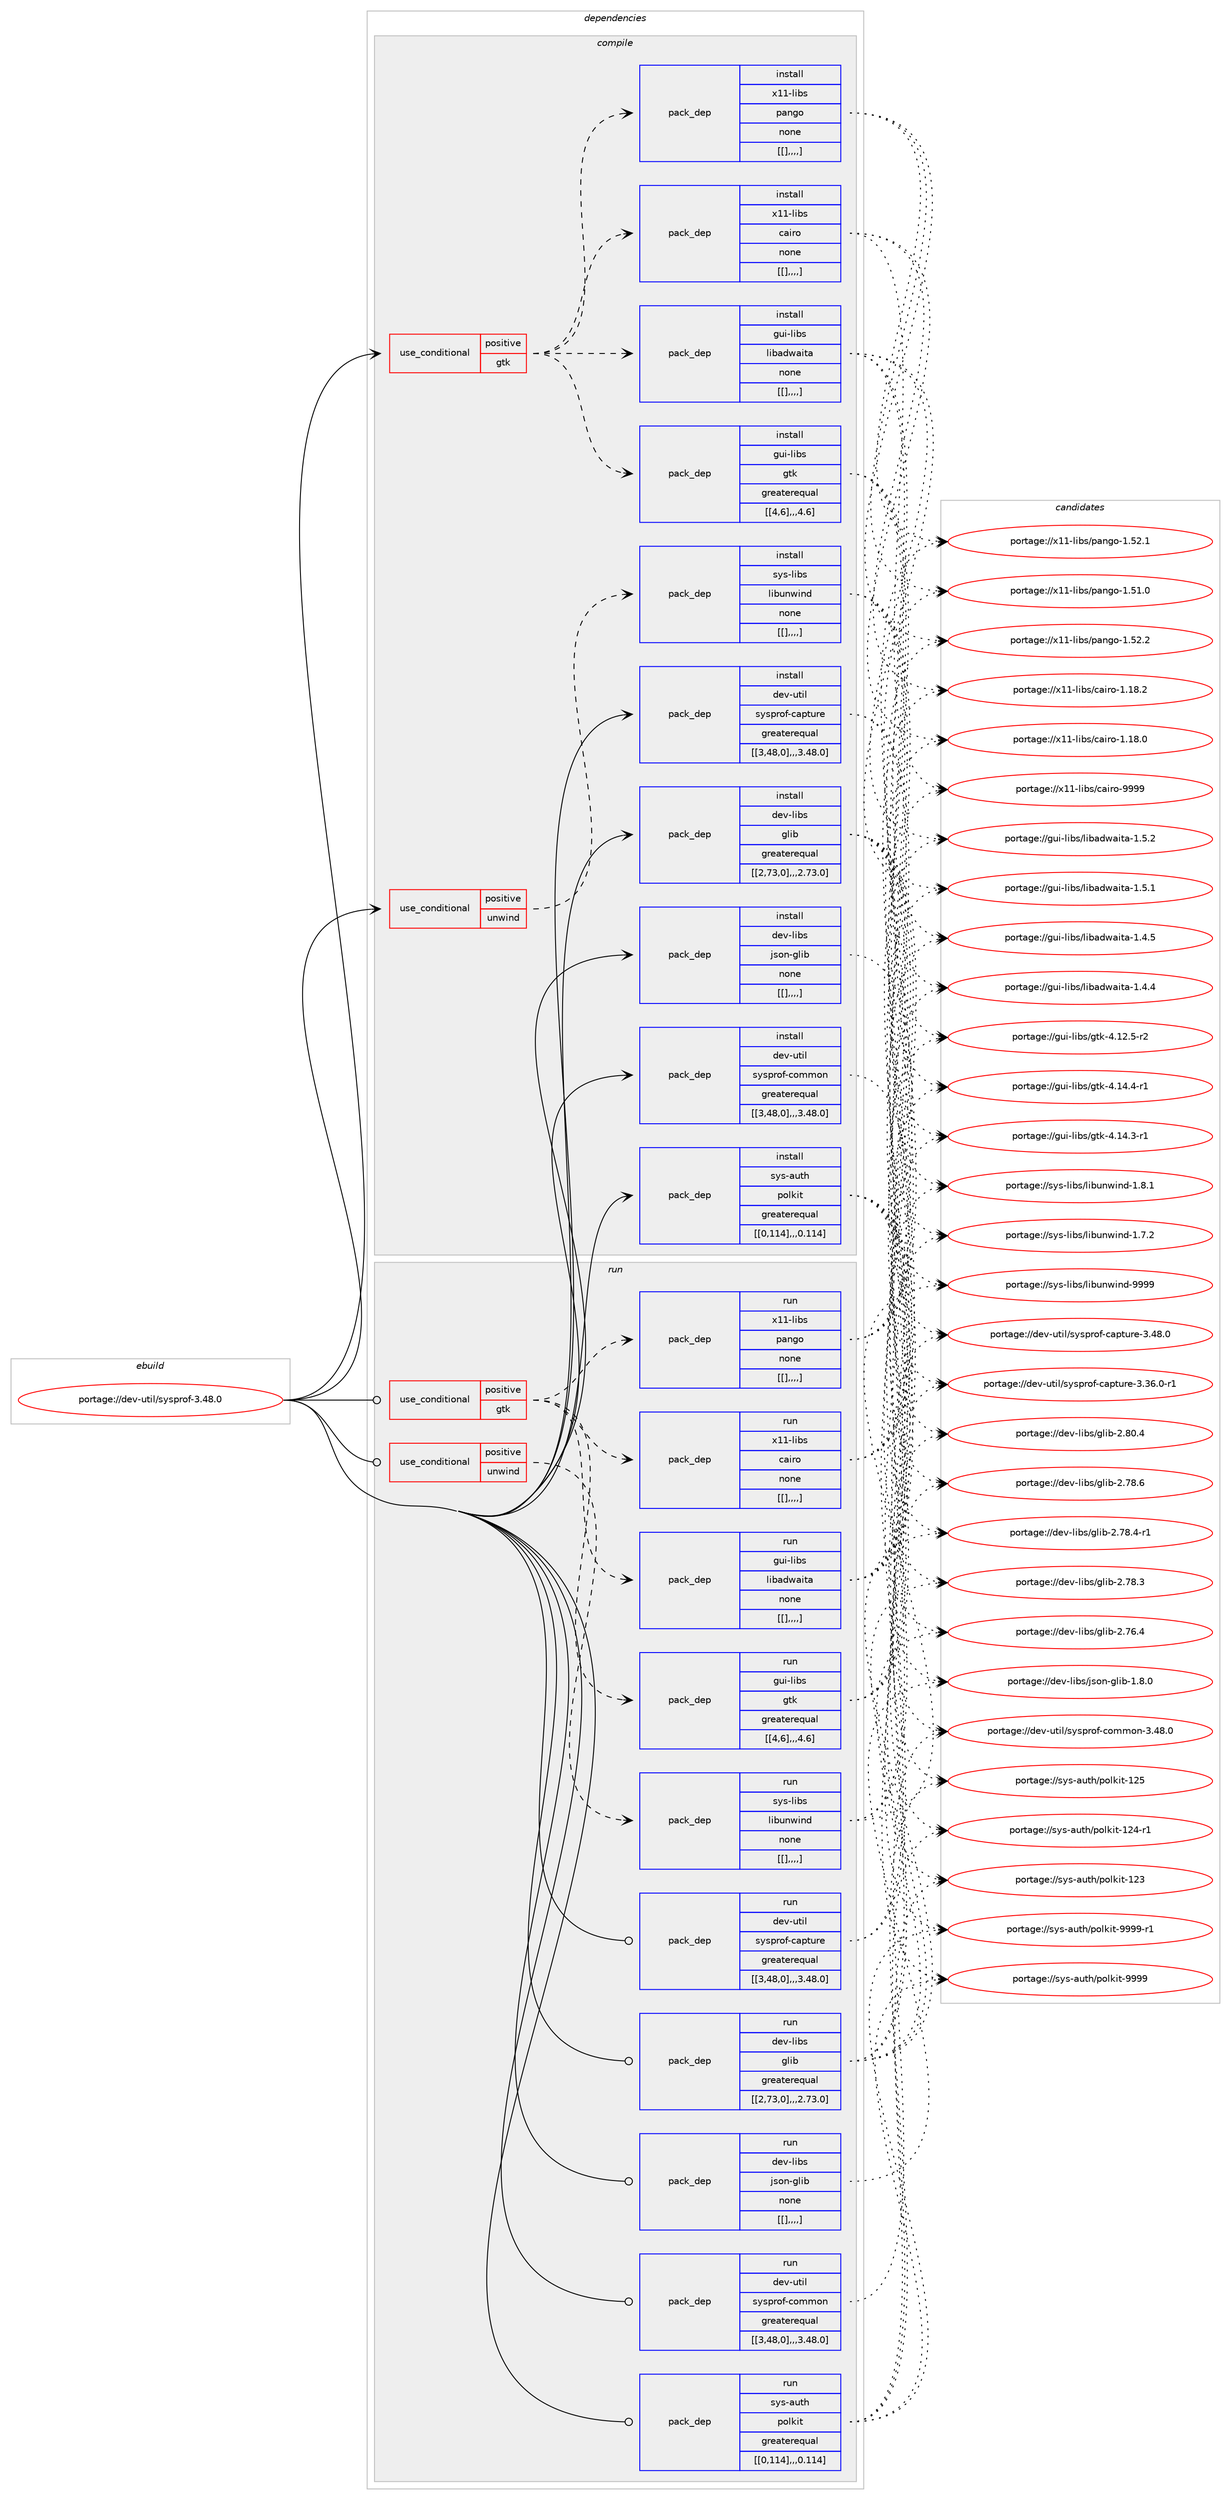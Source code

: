 digraph prolog {

# *************
# Graph options
# *************

newrank=true;
concentrate=true;
compound=true;
graph [rankdir=LR,fontname=Helvetica,fontsize=10,ranksep=1.5];#, ranksep=2.5, nodesep=0.2];
edge  [arrowhead=vee];
node  [fontname=Helvetica,fontsize=10];

# **********
# The ebuild
# **********

subgraph cluster_leftcol {
color=gray;
label=<<i>ebuild</i>>;
id [label="portage://dev-util/sysprof-3.48.0", color=red, width=4, href="../dev-util/sysprof-3.48.0.svg"];
}

# ****************
# The dependencies
# ****************

subgraph cluster_midcol {
color=gray;
label=<<i>dependencies</i>>;
subgraph cluster_compile {
fillcolor="#eeeeee";
style=filled;
label=<<i>compile</i>>;
subgraph cond63517 {
dependency223409 [label=<<TABLE BORDER="0" CELLBORDER="1" CELLSPACING="0" CELLPADDING="4"><TR><TD ROWSPAN="3" CELLPADDING="10">use_conditional</TD></TR><TR><TD>positive</TD></TR><TR><TD>gtk</TD></TR></TABLE>>, shape=none, color=red];
subgraph pack158453 {
dependency223410 [label=<<TABLE BORDER="0" CELLBORDER="1" CELLSPACING="0" CELLPADDING="4" WIDTH="220"><TR><TD ROWSPAN="6" CELLPADDING="30">pack_dep</TD></TR><TR><TD WIDTH="110">install</TD></TR><TR><TD>gui-libs</TD></TR><TR><TD>gtk</TD></TR><TR><TD>greaterequal</TD></TR><TR><TD>[[4,6],,,4.6]</TD></TR></TABLE>>, shape=none, color=blue];
}
dependency223409:e -> dependency223410:w [weight=20,style="dashed",arrowhead="vee"];
subgraph pack158454 {
dependency223411 [label=<<TABLE BORDER="0" CELLBORDER="1" CELLSPACING="0" CELLPADDING="4" WIDTH="220"><TR><TD ROWSPAN="6" CELLPADDING="30">pack_dep</TD></TR><TR><TD WIDTH="110">install</TD></TR><TR><TD>gui-libs</TD></TR><TR><TD>libadwaita</TD></TR><TR><TD>none</TD></TR><TR><TD>[[],,,,]</TD></TR></TABLE>>, shape=none, color=blue];
}
dependency223409:e -> dependency223411:w [weight=20,style="dashed",arrowhead="vee"];
subgraph pack158455 {
dependency223412 [label=<<TABLE BORDER="0" CELLBORDER="1" CELLSPACING="0" CELLPADDING="4" WIDTH="220"><TR><TD ROWSPAN="6" CELLPADDING="30">pack_dep</TD></TR><TR><TD WIDTH="110">install</TD></TR><TR><TD>x11-libs</TD></TR><TR><TD>cairo</TD></TR><TR><TD>none</TD></TR><TR><TD>[[],,,,]</TD></TR></TABLE>>, shape=none, color=blue];
}
dependency223409:e -> dependency223412:w [weight=20,style="dashed",arrowhead="vee"];
subgraph pack158456 {
dependency223413 [label=<<TABLE BORDER="0" CELLBORDER="1" CELLSPACING="0" CELLPADDING="4" WIDTH="220"><TR><TD ROWSPAN="6" CELLPADDING="30">pack_dep</TD></TR><TR><TD WIDTH="110">install</TD></TR><TR><TD>x11-libs</TD></TR><TR><TD>pango</TD></TR><TR><TD>none</TD></TR><TR><TD>[[],,,,]</TD></TR></TABLE>>, shape=none, color=blue];
}
dependency223409:e -> dependency223413:w [weight=20,style="dashed",arrowhead="vee"];
}
id:e -> dependency223409:w [weight=20,style="solid",arrowhead="vee"];
subgraph cond63518 {
dependency223414 [label=<<TABLE BORDER="0" CELLBORDER="1" CELLSPACING="0" CELLPADDING="4"><TR><TD ROWSPAN="3" CELLPADDING="10">use_conditional</TD></TR><TR><TD>positive</TD></TR><TR><TD>unwind</TD></TR></TABLE>>, shape=none, color=red];
subgraph pack158457 {
dependency223415 [label=<<TABLE BORDER="0" CELLBORDER="1" CELLSPACING="0" CELLPADDING="4" WIDTH="220"><TR><TD ROWSPAN="6" CELLPADDING="30">pack_dep</TD></TR><TR><TD WIDTH="110">install</TD></TR><TR><TD>sys-libs</TD></TR><TR><TD>libunwind</TD></TR><TR><TD>none</TD></TR><TR><TD>[[],,,,]</TD></TR></TABLE>>, shape=none, color=blue];
}
dependency223414:e -> dependency223415:w [weight=20,style="dashed",arrowhead="vee"];
}
id:e -> dependency223414:w [weight=20,style="solid",arrowhead="vee"];
subgraph pack158458 {
dependency223416 [label=<<TABLE BORDER="0" CELLBORDER="1" CELLSPACING="0" CELLPADDING="4" WIDTH="220"><TR><TD ROWSPAN="6" CELLPADDING="30">pack_dep</TD></TR><TR><TD WIDTH="110">install</TD></TR><TR><TD>dev-libs</TD></TR><TR><TD>glib</TD></TR><TR><TD>greaterequal</TD></TR><TR><TD>[[2,73,0],,,2.73.0]</TD></TR></TABLE>>, shape=none, color=blue];
}
id:e -> dependency223416:w [weight=20,style="solid",arrowhead="vee"];
subgraph pack158459 {
dependency223417 [label=<<TABLE BORDER="0" CELLBORDER="1" CELLSPACING="0" CELLPADDING="4" WIDTH="220"><TR><TD ROWSPAN="6" CELLPADDING="30">pack_dep</TD></TR><TR><TD WIDTH="110">install</TD></TR><TR><TD>dev-libs</TD></TR><TR><TD>json-glib</TD></TR><TR><TD>none</TD></TR><TR><TD>[[],,,,]</TD></TR></TABLE>>, shape=none, color=blue];
}
id:e -> dependency223417:w [weight=20,style="solid",arrowhead="vee"];
subgraph pack158460 {
dependency223418 [label=<<TABLE BORDER="0" CELLBORDER="1" CELLSPACING="0" CELLPADDING="4" WIDTH="220"><TR><TD ROWSPAN="6" CELLPADDING="30">pack_dep</TD></TR><TR><TD WIDTH="110">install</TD></TR><TR><TD>dev-util</TD></TR><TR><TD>sysprof-capture</TD></TR><TR><TD>greaterequal</TD></TR><TR><TD>[[3,48,0],,,3.48.0]</TD></TR></TABLE>>, shape=none, color=blue];
}
id:e -> dependency223418:w [weight=20,style="solid",arrowhead="vee"];
subgraph pack158461 {
dependency223419 [label=<<TABLE BORDER="0" CELLBORDER="1" CELLSPACING="0" CELLPADDING="4" WIDTH="220"><TR><TD ROWSPAN="6" CELLPADDING="30">pack_dep</TD></TR><TR><TD WIDTH="110">install</TD></TR><TR><TD>dev-util</TD></TR><TR><TD>sysprof-common</TD></TR><TR><TD>greaterequal</TD></TR><TR><TD>[[3,48,0],,,3.48.0]</TD></TR></TABLE>>, shape=none, color=blue];
}
id:e -> dependency223419:w [weight=20,style="solid",arrowhead="vee"];
subgraph pack158462 {
dependency223420 [label=<<TABLE BORDER="0" CELLBORDER="1" CELLSPACING="0" CELLPADDING="4" WIDTH="220"><TR><TD ROWSPAN="6" CELLPADDING="30">pack_dep</TD></TR><TR><TD WIDTH="110">install</TD></TR><TR><TD>sys-auth</TD></TR><TR><TD>polkit</TD></TR><TR><TD>greaterequal</TD></TR><TR><TD>[[0,114],,,0.114]</TD></TR></TABLE>>, shape=none, color=blue];
}
id:e -> dependency223420:w [weight=20,style="solid",arrowhead="vee"];
}
subgraph cluster_compileandrun {
fillcolor="#eeeeee";
style=filled;
label=<<i>compile and run</i>>;
}
subgraph cluster_run {
fillcolor="#eeeeee";
style=filled;
label=<<i>run</i>>;
subgraph cond63519 {
dependency223421 [label=<<TABLE BORDER="0" CELLBORDER="1" CELLSPACING="0" CELLPADDING="4"><TR><TD ROWSPAN="3" CELLPADDING="10">use_conditional</TD></TR><TR><TD>positive</TD></TR><TR><TD>gtk</TD></TR></TABLE>>, shape=none, color=red];
subgraph pack158463 {
dependency223422 [label=<<TABLE BORDER="0" CELLBORDER="1" CELLSPACING="0" CELLPADDING="4" WIDTH="220"><TR><TD ROWSPAN="6" CELLPADDING="30">pack_dep</TD></TR><TR><TD WIDTH="110">run</TD></TR><TR><TD>gui-libs</TD></TR><TR><TD>gtk</TD></TR><TR><TD>greaterequal</TD></TR><TR><TD>[[4,6],,,4.6]</TD></TR></TABLE>>, shape=none, color=blue];
}
dependency223421:e -> dependency223422:w [weight=20,style="dashed",arrowhead="vee"];
subgraph pack158464 {
dependency223423 [label=<<TABLE BORDER="0" CELLBORDER="1" CELLSPACING="0" CELLPADDING="4" WIDTH="220"><TR><TD ROWSPAN="6" CELLPADDING="30">pack_dep</TD></TR><TR><TD WIDTH="110">run</TD></TR><TR><TD>gui-libs</TD></TR><TR><TD>libadwaita</TD></TR><TR><TD>none</TD></TR><TR><TD>[[],,,,]</TD></TR></TABLE>>, shape=none, color=blue];
}
dependency223421:e -> dependency223423:w [weight=20,style="dashed",arrowhead="vee"];
subgraph pack158465 {
dependency223424 [label=<<TABLE BORDER="0" CELLBORDER="1" CELLSPACING="0" CELLPADDING="4" WIDTH="220"><TR><TD ROWSPAN="6" CELLPADDING="30">pack_dep</TD></TR><TR><TD WIDTH="110">run</TD></TR><TR><TD>x11-libs</TD></TR><TR><TD>cairo</TD></TR><TR><TD>none</TD></TR><TR><TD>[[],,,,]</TD></TR></TABLE>>, shape=none, color=blue];
}
dependency223421:e -> dependency223424:w [weight=20,style="dashed",arrowhead="vee"];
subgraph pack158466 {
dependency223425 [label=<<TABLE BORDER="0" CELLBORDER="1" CELLSPACING="0" CELLPADDING="4" WIDTH="220"><TR><TD ROWSPAN="6" CELLPADDING="30">pack_dep</TD></TR><TR><TD WIDTH="110">run</TD></TR><TR><TD>x11-libs</TD></TR><TR><TD>pango</TD></TR><TR><TD>none</TD></TR><TR><TD>[[],,,,]</TD></TR></TABLE>>, shape=none, color=blue];
}
dependency223421:e -> dependency223425:w [weight=20,style="dashed",arrowhead="vee"];
}
id:e -> dependency223421:w [weight=20,style="solid",arrowhead="odot"];
subgraph cond63520 {
dependency223426 [label=<<TABLE BORDER="0" CELLBORDER="1" CELLSPACING="0" CELLPADDING="4"><TR><TD ROWSPAN="3" CELLPADDING="10">use_conditional</TD></TR><TR><TD>positive</TD></TR><TR><TD>unwind</TD></TR></TABLE>>, shape=none, color=red];
subgraph pack158467 {
dependency223427 [label=<<TABLE BORDER="0" CELLBORDER="1" CELLSPACING="0" CELLPADDING="4" WIDTH="220"><TR><TD ROWSPAN="6" CELLPADDING="30">pack_dep</TD></TR><TR><TD WIDTH="110">run</TD></TR><TR><TD>sys-libs</TD></TR><TR><TD>libunwind</TD></TR><TR><TD>none</TD></TR><TR><TD>[[],,,,]</TD></TR></TABLE>>, shape=none, color=blue];
}
dependency223426:e -> dependency223427:w [weight=20,style="dashed",arrowhead="vee"];
}
id:e -> dependency223426:w [weight=20,style="solid",arrowhead="odot"];
subgraph pack158468 {
dependency223428 [label=<<TABLE BORDER="0" CELLBORDER="1" CELLSPACING="0" CELLPADDING="4" WIDTH="220"><TR><TD ROWSPAN="6" CELLPADDING="30">pack_dep</TD></TR><TR><TD WIDTH="110">run</TD></TR><TR><TD>dev-libs</TD></TR><TR><TD>glib</TD></TR><TR><TD>greaterequal</TD></TR><TR><TD>[[2,73,0],,,2.73.0]</TD></TR></TABLE>>, shape=none, color=blue];
}
id:e -> dependency223428:w [weight=20,style="solid",arrowhead="odot"];
subgraph pack158469 {
dependency223429 [label=<<TABLE BORDER="0" CELLBORDER="1" CELLSPACING="0" CELLPADDING="4" WIDTH="220"><TR><TD ROWSPAN="6" CELLPADDING="30">pack_dep</TD></TR><TR><TD WIDTH="110">run</TD></TR><TR><TD>dev-libs</TD></TR><TR><TD>json-glib</TD></TR><TR><TD>none</TD></TR><TR><TD>[[],,,,]</TD></TR></TABLE>>, shape=none, color=blue];
}
id:e -> dependency223429:w [weight=20,style="solid",arrowhead="odot"];
subgraph pack158470 {
dependency223430 [label=<<TABLE BORDER="0" CELLBORDER="1" CELLSPACING="0" CELLPADDING="4" WIDTH="220"><TR><TD ROWSPAN="6" CELLPADDING="30">pack_dep</TD></TR><TR><TD WIDTH="110">run</TD></TR><TR><TD>dev-util</TD></TR><TR><TD>sysprof-capture</TD></TR><TR><TD>greaterequal</TD></TR><TR><TD>[[3,48,0],,,3.48.0]</TD></TR></TABLE>>, shape=none, color=blue];
}
id:e -> dependency223430:w [weight=20,style="solid",arrowhead="odot"];
subgraph pack158471 {
dependency223431 [label=<<TABLE BORDER="0" CELLBORDER="1" CELLSPACING="0" CELLPADDING="4" WIDTH="220"><TR><TD ROWSPAN="6" CELLPADDING="30">pack_dep</TD></TR><TR><TD WIDTH="110">run</TD></TR><TR><TD>dev-util</TD></TR><TR><TD>sysprof-common</TD></TR><TR><TD>greaterequal</TD></TR><TR><TD>[[3,48,0],,,3.48.0]</TD></TR></TABLE>>, shape=none, color=blue];
}
id:e -> dependency223431:w [weight=20,style="solid",arrowhead="odot"];
subgraph pack158472 {
dependency223432 [label=<<TABLE BORDER="0" CELLBORDER="1" CELLSPACING="0" CELLPADDING="4" WIDTH="220"><TR><TD ROWSPAN="6" CELLPADDING="30">pack_dep</TD></TR><TR><TD WIDTH="110">run</TD></TR><TR><TD>sys-auth</TD></TR><TR><TD>polkit</TD></TR><TR><TD>greaterequal</TD></TR><TR><TD>[[0,114],,,0.114]</TD></TR></TABLE>>, shape=none, color=blue];
}
id:e -> dependency223432:w [weight=20,style="solid",arrowhead="odot"];
}
}

# **************
# The candidates
# **************

subgraph cluster_choices {
rank=same;
color=gray;
label=<<i>candidates</i>>;

subgraph choice158453 {
color=black;
nodesep=1;
choice103117105451081059811547103116107455246495246524511449 [label="portage://gui-libs/gtk-4.14.4-r1", color=red, width=4,href="../gui-libs/gtk-4.14.4-r1.svg"];
choice103117105451081059811547103116107455246495246514511449 [label="portage://gui-libs/gtk-4.14.3-r1", color=red, width=4,href="../gui-libs/gtk-4.14.3-r1.svg"];
choice103117105451081059811547103116107455246495046534511450 [label="portage://gui-libs/gtk-4.12.5-r2", color=red, width=4,href="../gui-libs/gtk-4.12.5-r2.svg"];
dependency223410:e -> choice103117105451081059811547103116107455246495246524511449:w [style=dotted,weight="100"];
dependency223410:e -> choice103117105451081059811547103116107455246495246514511449:w [style=dotted,weight="100"];
dependency223410:e -> choice103117105451081059811547103116107455246495046534511450:w [style=dotted,weight="100"];
}
subgraph choice158454 {
color=black;
nodesep=1;
choice10311710545108105981154710810598971001199710511697454946534650 [label="portage://gui-libs/libadwaita-1.5.2", color=red, width=4,href="../gui-libs/libadwaita-1.5.2.svg"];
choice10311710545108105981154710810598971001199710511697454946534649 [label="portage://gui-libs/libadwaita-1.5.1", color=red, width=4,href="../gui-libs/libadwaita-1.5.1.svg"];
choice10311710545108105981154710810598971001199710511697454946524653 [label="portage://gui-libs/libadwaita-1.4.5", color=red, width=4,href="../gui-libs/libadwaita-1.4.5.svg"];
choice10311710545108105981154710810598971001199710511697454946524652 [label="portage://gui-libs/libadwaita-1.4.4", color=red, width=4,href="../gui-libs/libadwaita-1.4.4.svg"];
dependency223411:e -> choice10311710545108105981154710810598971001199710511697454946534650:w [style=dotted,weight="100"];
dependency223411:e -> choice10311710545108105981154710810598971001199710511697454946534649:w [style=dotted,weight="100"];
dependency223411:e -> choice10311710545108105981154710810598971001199710511697454946524653:w [style=dotted,weight="100"];
dependency223411:e -> choice10311710545108105981154710810598971001199710511697454946524652:w [style=dotted,weight="100"];
}
subgraph choice158455 {
color=black;
nodesep=1;
choice120494945108105981154799971051141114557575757 [label="portage://x11-libs/cairo-9999", color=red, width=4,href="../x11-libs/cairo-9999.svg"];
choice1204949451081059811547999710511411145494649564650 [label="portage://x11-libs/cairo-1.18.2", color=red, width=4,href="../x11-libs/cairo-1.18.2.svg"];
choice1204949451081059811547999710511411145494649564648 [label="portage://x11-libs/cairo-1.18.0", color=red, width=4,href="../x11-libs/cairo-1.18.0.svg"];
dependency223412:e -> choice120494945108105981154799971051141114557575757:w [style=dotted,weight="100"];
dependency223412:e -> choice1204949451081059811547999710511411145494649564650:w [style=dotted,weight="100"];
dependency223412:e -> choice1204949451081059811547999710511411145494649564648:w [style=dotted,weight="100"];
}
subgraph choice158456 {
color=black;
nodesep=1;
choice12049494510810598115471129711010311145494653504650 [label="portage://x11-libs/pango-1.52.2", color=red, width=4,href="../x11-libs/pango-1.52.2.svg"];
choice12049494510810598115471129711010311145494653504649 [label="portage://x11-libs/pango-1.52.1", color=red, width=4,href="../x11-libs/pango-1.52.1.svg"];
choice12049494510810598115471129711010311145494653494648 [label="portage://x11-libs/pango-1.51.0", color=red, width=4,href="../x11-libs/pango-1.51.0.svg"];
dependency223413:e -> choice12049494510810598115471129711010311145494653504650:w [style=dotted,weight="100"];
dependency223413:e -> choice12049494510810598115471129711010311145494653504649:w [style=dotted,weight="100"];
dependency223413:e -> choice12049494510810598115471129711010311145494653494648:w [style=dotted,weight="100"];
}
subgraph choice158457 {
color=black;
nodesep=1;
choice115121115451081059811547108105981171101191051101004557575757 [label="portage://sys-libs/libunwind-9999", color=red, width=4,href="../sys-libs/libunwind-9999.svg"];
choice11512111545108105981154710810598117110119105110100454946564649 [label="portage://sys-libs/libunwind-1.8.1", color=red, width=4,href="../sys-libs/libunwind-1.8.1.svg"];
choice11512111545108105981154710810598117110119105110100454946554650 [label="portage://sys-libs/libunwind-1.7.2", color=red, width=4,href="../sys-libs/libunwind-1.7.2.svg"];
dependency223415:e -> choice115121115451081059811547108105981171101191051101004557575757:w [style=dotted,weight="100"];
dependency223415:e -> choice11512111545108105981154710810598117110119105110100454946564649:w [style=dotted,weight="100"];
dependency223415:e -> choice11512111545108105981154710810598117110119105110100454946554650:w [style=dotted,weight="100"];
}
subgraph choice158458 {
color=black;
nodesep=1;
choice1001011184510810598115471031081059845504656484652 [label="portage://dev-libs/glib-2.80.4", color=red, width=4,href="../dev-libs/glib-2.80.4.svg"];
choice1001011184510810598115471031081059845504655564654 [label="portage://dev-libs/glib-2.78.6", color=red, width=4,href="../dev-libs/glib-2.78.6.svg"];
choice10010111845108105981154710310810598455046555646524511449 [label="portage://dev-libs/glib-2.78.4-r1", color=red, width=4,href="../dev-libs/glib-2.78.4-r1.svg"];
choice1001011184510810598115471031081059845504655564651 [label="portage://dev-libs/glib-2.78.3", color=red, width=4,href="../dev-libs/glib-2.78.3.svg"];
choice1001011184510810598115471031081059845504655544652 [label="portage://dev-libs/glib-2.76.4", color=red, width=4,href="../dev-libs/glib-2.76.4.svg"];
dependency223416:e -> choice1001011184510810598115471031081059845504656484652:w [style=dotted,weight="100"];
dependency223416:e -> choice1001011184510810598115471031081059845504655564654:w [style=dotted,weight="100"];
dependency223416:e -> choice10010111845108105981154710310810598455046555646524511449:w [style=dotted,weight="100"];
dependency223416:e -> choice1001011184510810598115471031081059845504655564651:w [style=dotted,weight="100"];
dependency223416:e -> choice1001011184510810598115471031081059845504655544652:w [style=dotted,weight="100"];
}
subgraph choice158459 {
color=black;
nodesep=1;
choice1001011184510810598115471061151111104510310810598454946564648 [label="portage://dev-libs/json-glib-1.8.0", color=red, width=4,href="../dev-libs/json-glib-1.8.0.svg"];
dependency223417:e -> choice1001011184510810598115471061151111104510310810598454946564648:w [style=dotted,weight="100"];
}
subgraph choice158460 {
color=black;
nodesep=1;
choice100101118451171161051084711512111511211411110245999711211611711410145514652564648 [label="portage://dev-util/sysprof-capture-3.48.0", color=red, width=4,href="../dev-util/sysprof-capture-3.48.0.svg"];
choice1001011184511711610510847115121115112114111102459997112116117114101455146515446484511449 [label="portage://dev-util/sysprof-capture-3.36.0-r1", color=red, width=4,href="../dev-util/sysprof-capture-3.36.0-r1.svg"];
dependency223418:e -> choice100101118451171161051084711512111511211411110245999711211611711410145514652564648:w [style=dotted,weight="100"];
dependency223418:e -> choice1001011184511711610510847115121115112114111102459997112116117114101455146515446484511449:w [style=dotted,weight="100"];
}
subgraph choice158461 {
color=black;
nodesep=1;
choice1001011184511711610510847115121115112114111102459911110910911111045514652564648 [label="portage://dev-util/sysprof-common-3.48.0", color=red, width=4,href="../dev-util/sysprof-common-3.48.0.svg"];
dependency223419:e -> choice1001011184511711610510847115121115112114111102459911110910911111045514652564648:w [style=dotted,weight="100"];
}
subgraph choice158462 {
color=black;
nodesep=1;
choice11512111545971171161044711211110810710511645575757574511449 [label="portage://sys-auth/polkit-9999-r1", color=red, width=4,href="../sys-auth/polkit-9999-r1.svg"];
choice1151211154597117116104471121111081071051164557575757 [label="portage://sys-auth/polkit-9999", color=red, width=4,href="../sys-auth/polkit-9999.svg"];
choice11512111545971171161044711211110810710511645495053 [label="portage://sys-auth/polkit-125", color=red, width=4,href="../sys-auth/polkit-125.svg"];
choice115121115459711711610447112111108107105116454950524511449 [label="portage://sys-auth/polkit-124-r1", color=red, width=4,href="../sys-auth/polkit-124-r1.svg"];
choice11512111545971171161044711211110810710511645495051 [label="portage://sys-auth/polkit-123", color=red, width=4,href="../sys-auth/polkit-123.svg"];
dependency223420:e -> choice11512111545971171161044711211110810710511645575757574511449:w [style=dotted,weight="100"];
dependency223420:e -> choice1151211154597117116104471121111081071051164557575757:w [style=dotted,weight="100"];
dependency223420:e -> choice11512111545971171161044711211110810710511645495053:w [style=dotted,weight="100"];
dependency223420:e -> choice115121115459711711610447112111108107105116454950524511449:w [style=dotted,weight="100"];
dependency223420:e -> choice11512111545971171161044711211110810710511645495051:w [style=dotted,weight="100"];
}
subgraph choice158463 {
color=black;
nodesep=1;
choice103117105451081059811547103116107455246495246524511449 [label="portage://gui-libs/gtk-4.14.4-r1", color=red, width=4,href="../gui-libs/gtk-4.14.4-r1.svg"];
choice103117105451081059811547103116107455246495246514511449 [label="portage://gui-libs/gtk-4.14.3-r1", color=red, width=4,href="../gui-libs/gtk-4.14.3-r1.svg"];
choice103117105451081059811547103116107455246495046534511450 [label="portage://gui-libs/gtk-4.12.5-r2", color=red, width=4,href="../gui-libs/gtk-4.12.5-r2.svg"];
dependency223422:e -> choice103117105451081059811547103116107455246495246524511449:w [style=dotted,weight="100"];
dependency223422:e -> choice103117105451081059811547103116107455246495246514511449:w [style=dotted,weight="100"];
dependency223422:e -> choice103117105451081059811547103116107455246495046534511450:w [style=dotted,weight="100"];
}
subgraph choice158464 {
color=black;
nodesep=1;
choice10311710545108105981154710810598971001199710511697454946534650 [label="portage://gui-libs/libadwaita-1.5.2", color=red, width=4,href="../gui-libs/libadwaita-1.5.2.svg"];
choice10311710545108105981154710810598971001199710511697454946534649 [label="portage://gui-libs/libadwaita-1.5.1", color=red, width=4,href="../gui-libs/libadwaita-1.5.1.svg"];
choice10311710545108105981154710810598971001199710511697454946524653 [label="portage://gui-libs/libadwaita-1.4.5", color=red, width=4,href="../gui-libs/libadwaita-1.4.5.svg"];
choice10311710545108105981154710810598971001199710511697454946524652 [label="portage://gui-libs/libadwaita-1.4.4", color=red, width=4,href="../gui-libs/libadwaita-1.4.4.svg"];
dependency223423:e -> choice10311710545108105981154710810598971001199710511697454946534650:w [style=dotted,weight="100"];
dependency223423:e -> choice10311710545108105981154710810598971001199710511697454946534649:w [style=dotted,weight="100"];
dependency223423:e -> choice10311710545108105981154710810598971001199710511697454946524653:w [style=dotted,weight="100"];
dependency223423:e -> choice10311710545108105981154710810598971001199710511697454946524652:w [style=dotted,weight="100"];
}
subgraph choice158465 {
color=black;
nodesep=1;
choice120494945108105981154799971051141114557575757 [label="portage://x11-libs/cairo-9999", color=red, width=4,href="../x11-libs/cairo-9999.svg"];
choice1204949451081059811547999710511411145494649564650 [label="portage://x11-libs/cairo-1.18.2", color=red, width=4,href="../x11-libs/cairo-1.18.2.svg"];
choice1204949451081059811547999710511411145494649564648 [label="portage://x11-libs/cairo-1.18.0", color=red, width=4,href="../x11-libs/cairo-1.18.0.svg"];
dependency223424:e -> choice120494945108105981154799971051141114557575757:w [style=dotted,weight="100"];
dependency223424:e -> choice1204949451081059811547999710511411145494649564650:w [style=dotted,weight="100"];
dependency223424:e -> choice1204949451081059811547999710511411145494649564648:w [style=dotted,weight="100"];
}
subgraph choice158466 {
color=black;
nodesep=1;
choice12049494510810598115471129711010311145494653504650 [label="portage://x11-libs/pango-1.52.2", color=red, width=4,href="../x11-libs/pango-1.52.2.svg"];
choice12049494510810598115471129711010311145494653504649 [label="portage://x11-libs/pango-1.52.1", color=red, width=4,href="../x11-libs/pango-1.52.1.svg"];
choice12049494510810598115471129711010311145494653494648 [label="portage://x11-libs/pango-1.51.0", color=red, width=4,href="../x11-libs/pango-1.51.0.svg"];
dependency223425:e -> choice12049494510810598115471129711010311145494653504650:w [style=dotted,weight="100"];
dependency223425:e -> choice12049494510810598115471129711010311145494653504649:w [style=dotted,weight="100"];
dependency223425:e -> choice12049494510810598115471129711010311145494653494648:w [style=dotted,weight="100"];
}
subgraph choice158467 {
color=black;
nodesep=1;
choice115121115451081059811547108105981171101191051101004557575757 [label="portage://sys-libs/libunwind-9999", color=red, width=4,href="../sys-libs/libunwind-9999.svg"];
choice11512111545108105981154710810598117110119105110100454946564649 [label="portage://sys-libs/libunwind-1.8.1", color=red, width=4,href="../sys-libs/libunwind-1.8.1.svg"];
choice11512111545108105981154710810598117110119105110100454946554650 [label="portage://sys-libs/libunwind-1.7.2", color=red, width=4,href="../sys-libs/libunwind-1.7.2.svg"];
dependency223427:e -> choice115121115451081059811547108105981171101191051101004557575757:w [style=dotted,weight="100"];
dependency223427:e -> choice11512111545108105981154710810598117110119105110100454946564649:w [style=dotted,weight="100"];
dependency223427:e -> choice11512111545108105981154710810598117110119105110100454946554650:w [style=dotted,weight="100"];
}
subgraph choice158468 {
color=black;
nodesep=1;
choice1001011184510810598115471031081059845504656484652 [label="portage://dev-libs/glib-2.80.4", color=red, width=4,href="../dev-libs/glib-2.80.4.svg"];
choice1001011184510810598115471031081059845504655564654 [label="portage://dev-libs/glib-2.78.6", color=red, width=4,href="../dev-libs/glib-2.78.6.svg"];
choice10010111845108105981154710310810598455046555646524511449 [label="portage://dev-libs/glib-2.78.4-r1", color=red, width=4,href="../dev-libs/glib-2.78.4-r1.svg"];
choice1001011184510810598115471031081059845504655564651 [label="portage://dev-libs/glib-2.78.3", color=red, width=4,href="../dev-libs/glib-2.78.3.svg"];
choice1001011184510810598115471031081059845504655544652 [label="portage://dev-libs/glib-2.76.4", color=red, width=4,href="../dev-libs/glib-2.76.4.svg"];
dependency223428:e -> choice1001011184510810598115471031081059845504656484652:w [style=dotted,weight="100"];
dependency223428:e -> choice1001011184510810598115471031081059845504655564654:w [style=dotted,weight="100"];
dependency223428:e -> choice10010111845108105981154710310810598455046555646524511449:w [style=dotted,weight="100"];
dependency223428:e -> choice1001011184510810598115471031081059845504655564651:w [style=dotted,weight="100"];
dependency223428:e -> choice1001011184510810598115471031081059845504655544652:w [style=dotted,weight="100"];
}
subgraph choice158469 {
color=black;
nodesep=1;
choice1001011184510810598115471061151111104510310810598454946564648 [label="portage://dev-libs/json-glib-1.8.0", color=red, width=4,href="../dev-libs/json-glib-1.8.0.svg"];
dependency223429:e -> choice1001011184510810598115471061151111104510310810598454946564648:w [style=dotted,weight="100"];
}
subgraph choice158470 {
color=black;
nodesep=1;
choice100101118451171161051084711512111511211411110245999711211611711410145514652564648 [label="portage://dev-util/sysprof-capture-3.48.0", color=red, width=4,href="../dev-util/sysprof-capture-3.48.0.svg"];
choice1001011184511711610510847115121115112114111102459997112116117114101455146515446484511449 [label="portage://dev-util/sysprof-capture-3.36.0-r1", color=red, width=4,href="../dev-util/sysprof-capture-3.36.0-r1.svg"];
dependency223430:e -> choice100101118451171161051084711512111511211411110245999711211611711410145514652564648:w [style=dotted,weight="100"];
dependency223430:e -> choice1001011184511711610510847115121115112114111102459997112116117114101455146515446484511449:w [style=dotted,weight="100"];
}
subgraph choice158471 {
color=black;
nodesep=1;
choice1001011184511711610510847115121115112114111102459911110910911111045514652564648 [label="portage://dev-util/sysprof-common-3.48.0", color=red, width=4,href="../dev-util/sysprof-common-3.48.0.svg"];
dependency223431:e -> choice1001011184511711610510847115121115112114111102459911110910911111045514652564648:w [style=dotted,weight="100"];
}
subgraph choice158472 {
color=black;
nodesep=1;
choice11512111545971171161044711211110810710511645575757574511449 [label="portage://sys-auth/polkit-9999-r1", color=red, width=4,href="../sys-auth/polkit-9999-r1.svg"];
choice1151211154597117116104471121111081071051164557575757 [label="portage://sys-auth/polkit-9999", color=red, width=4,href="../sys-auth/polkit-9999.svg"];
choice11512111545971171161044711211110810710511645495053 [label="portage://sys-auth/polkit-125", color=red, width=4,href="../sys-auth/polkit-125.svg"];
choice115121115459711711610447112111108107105116454950524511449 [label="portage://sys-auth/polkit-124-r1", color=red, width=4,href="../sys-auth/polkit-124-r1.svg"];
choice11512111545971171161044711211110810710511645495051 [label="portage://sys-auth/polkit-123", color=red, width=4,href="../sys-auth/polkit-123.svg"];
dependency223432:e -> choice11512111545971171161044711211110810710511645575757574511449:w [style=dotted,weight="100"];
dependency223432:e -> choice1151211154597117116104471121111081071051164557575757:w [style=dotted,weight="100"];
dependency223432:e -> choice11512111545971171161044711211110810710511645495053:w [style=dotted,weight="100"];
dependency223432:e -> choice115121115459711711610447112111108107105116454950524511449:w [style=dotted,weight="100"];
dependency223432:e -> choice11512111545971171161044711211110810710511645495051:w [style=dotted,weight="100"];
}
}

}
